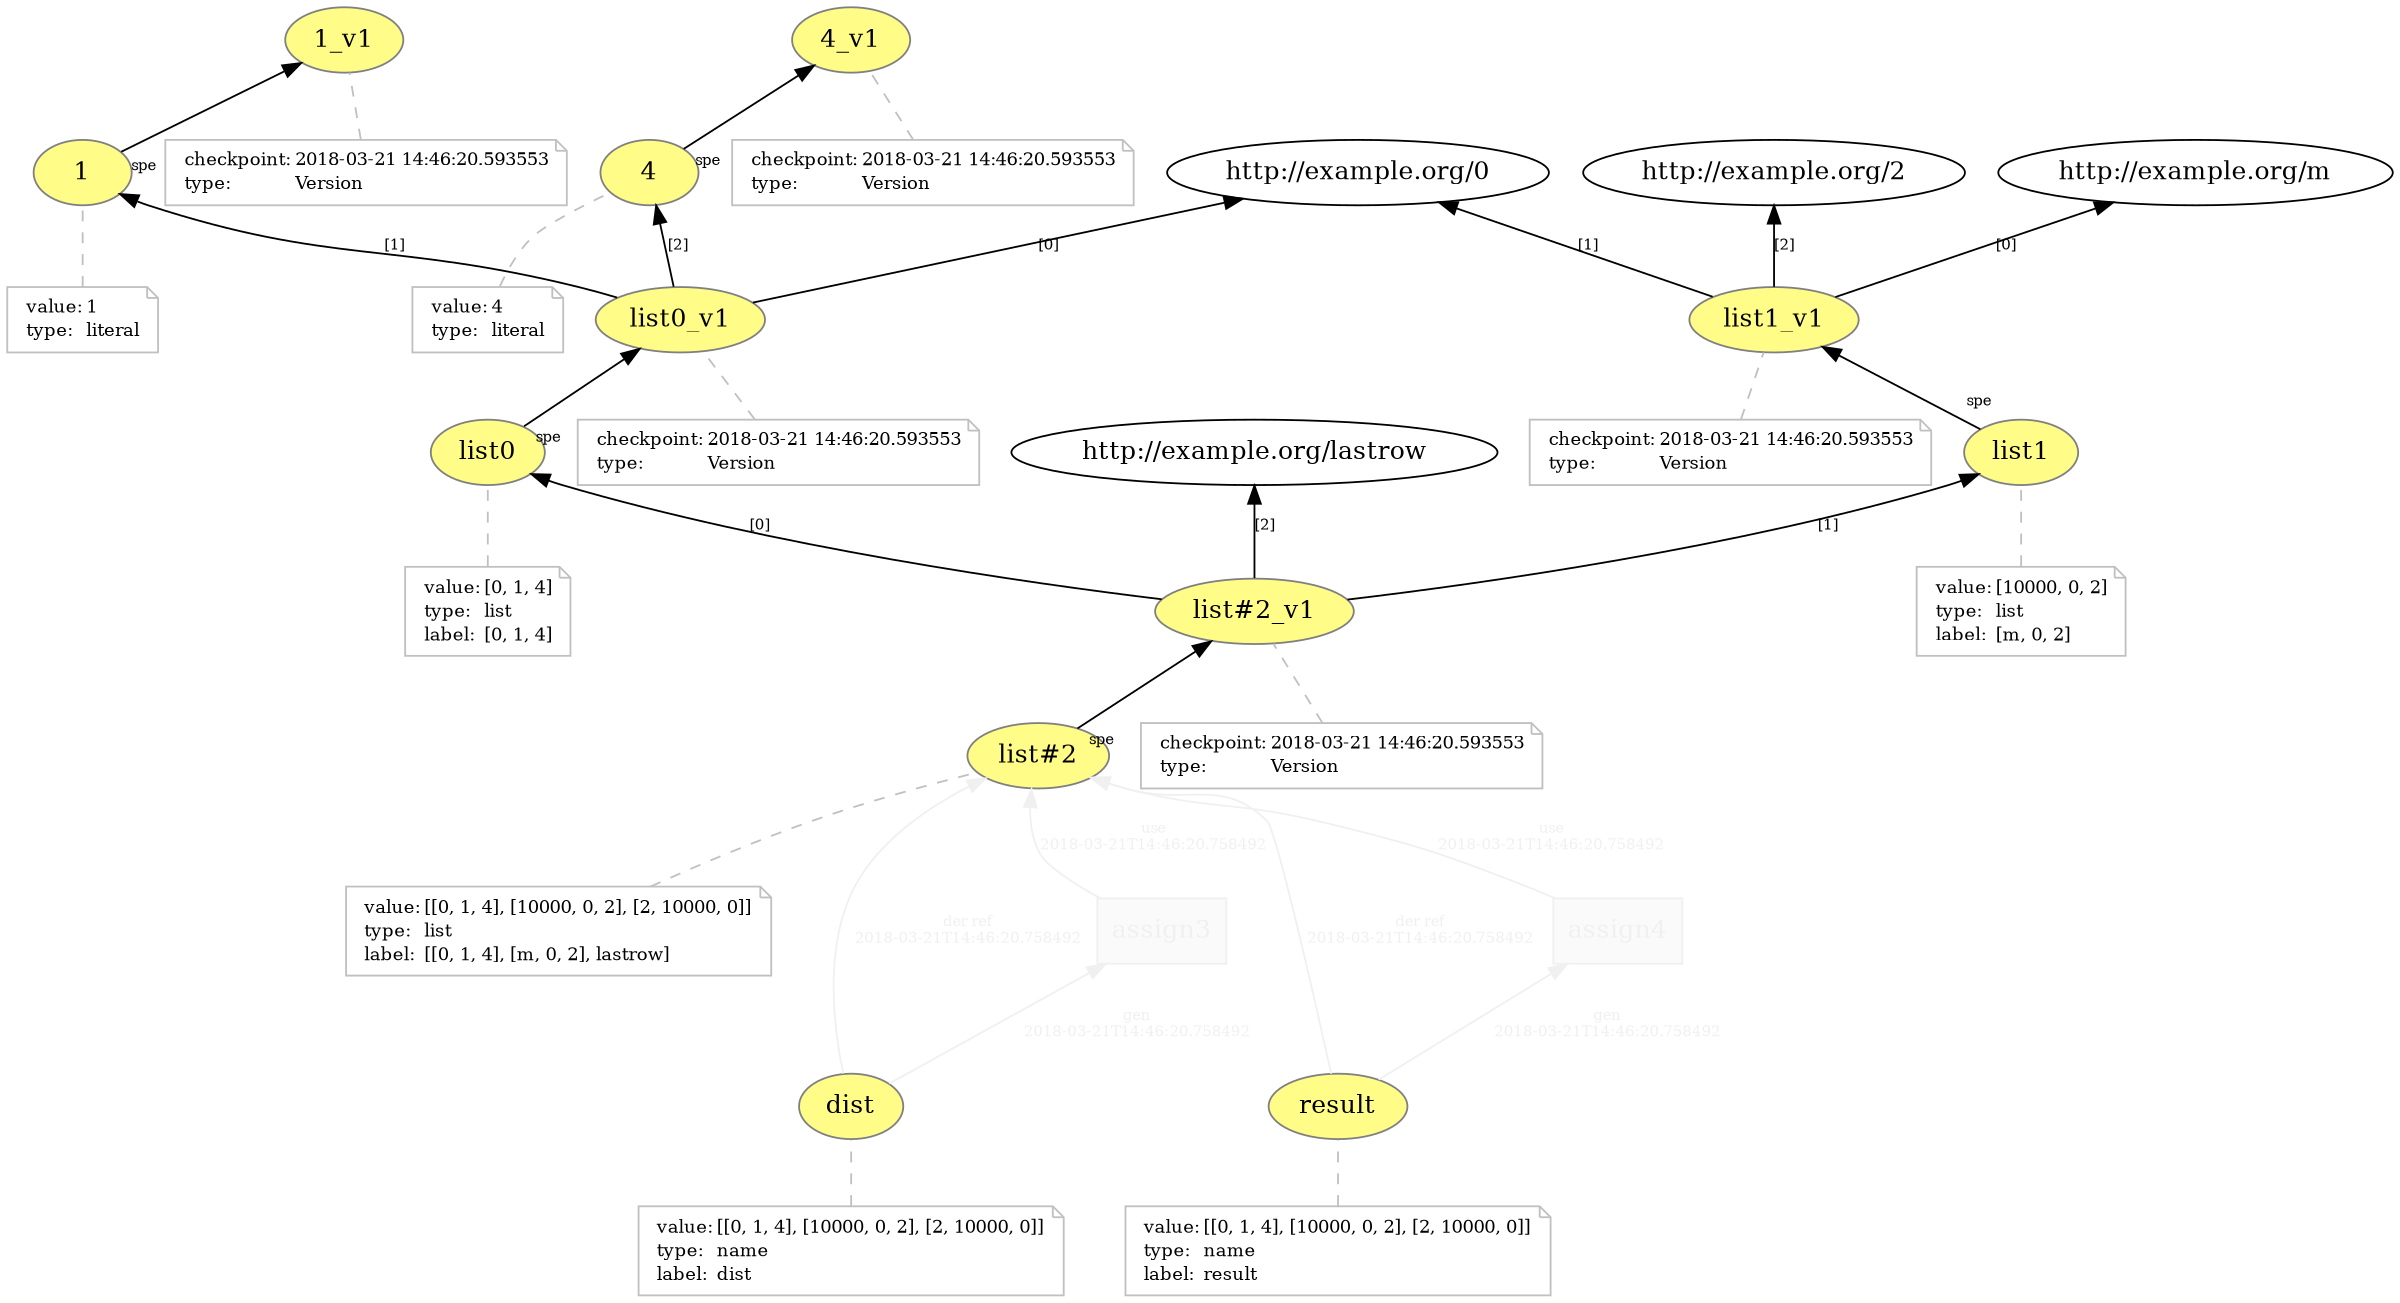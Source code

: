 digraph "PROV" { size="16,12"; rankdir="BT";
"http://example.org/1" [fillcolor="#FFFC87",color="#808080",style="filled",label="1",URL="http://example.org/1"]
"-attrs0" [color="gray",shape="note",fontsize="10",fontcolor="black",label=<<TABLE cellpadding="0" border="0">
	<TR>
	    <TD align="left">value:</TD>
	    <TD align="left">1</TD>
	</TR>
	<TR>
	    <TD align="left">type:</TD>
	    <TD align="left">literal</TD>
	</TR>
</TABLE>>]
"-attrs0" -> "http://example.org/1" [color="gray",style="dashed",arrowhead="none"]
"http://example.org/1_v1" [fillcolor="#FFFC87",color="#808080",style="filled",label="1_v1",URL="http://example.org/1_v1"]
"-attrs1" [color="gray",shape="note",fontsize="10",fontcolor="black",label=<<TABLE cellpadding="0" border="0">
	<TR>
	    <TD align="left">checkpoint:</TD>
	    <TD align="left">2018-03-21 14:46:20.593553</TD>
	</TR>
	<TR>
	    <TD align="left">type:</TD>
	    <TD align="left">Version</TD>
	</TR>
</TABLE>>]
"-attrs1" -> "http://example.org/1_v1" [color="gray",style="dashed",arrowhead="none"]
"http://example.org/1" -> "http://example.org/1_v1" [labelfontsize="8",labeldistance="1.5",labelangle="60.0",rotation="20",taillabel="spe"]
"http://example.org/4" [fillcolor="#FFFC87",color="#808080",style="filled",label="4",URL="http://example.org/4"]
"-attrs2" [color="gray",shape="note",fontsize="10",fontcolor="black",label=<<TABLE cellpadding="0" border="0">
	<TR>
	    <TD align="left">value:</TD>
	    <TD align="left">4</TD>
	</TR>
	<TR>
	    <TD align="left">type:</TD>
	    <TD align="left">literal</TD>
	</TR>
</TABLE>>]
"-attrs2" -> "http://example.org/4" [color="gray",style="dashed",arrowhead="none"]
"http://example.org/4_v1" [fillcolor="#FFFC87",color="#808080",style="filled",label="4_v1",URL="http://example.org/4_v1"]
"-attrs3" [color="gray",shape="note",fontsize="10",fontcolor="black",label=<<TABLE cellpadding="0" border="0">
	<TR>
	    <TD align="left">checkpoint:</TD>
	    <TD align="left">2018-03-21 14:46:20.593553</TD>
	</TR>
	<TR>
	    <TD align="left">type:</TD>
	    <TD align="left">Version</TD>
	</TR>
</TABLE>>]
"-attrs3" -> "http://example.org/4_v1" [color="gray",style="dashed",arrowhead="none"]
"http://example.org/4" -> "http://example.org/4_v1" [labelfontsize="8",labeldistance="1.5",labelangle="60.0",rotation="20",taillabel="spe"]
"http://example.org/list#2" [fillcolor="#FFFC87",color="#808080",style="filled",label="list#2",URL="http://example.org/list#2"]
"-attrs4" [color="gray",shape="note",fontsize="10",fontcolor="black",label=<<TABLE cellpadding="0" border="0">
	<TR>
	    <TD align="left">value:</TD>
	    <TD align="left">[[0, 1, 4], [10000, 0, 2], [2, 10000, 0]]</TD>
	</TR>
	<TR>
	    <TD align="left">type:</TD>
	    <TD align="left">list</TD>
	</TR>
	<TR>
	    <TD align="left">label:</TD>
	    <TD align="left">[[0, 1, 4], [m, 0, 2], lastrow]</TD>
	</TR>
</TABLE>>]
"-attrs4" -> "http://example.org/list#2" [color="gray",style="dashed",arrowhead="none"]
"http://example.org/list#2_v1" [fillcolor="#FFFC87",color="#808080",style="filled",label="list#2_v1",URL="http://example.org/list#2_v1"]
"-attrs5" [color="gray",shape="note",fontsize="10",fontcolor="black",label=<<TABLE cellpadding="0" border="0">
	<TR>
	    <TD align="left">checkpoint:</TD>
	    <TD align="left">2018-03-21 14:46:20.593553</TD>
	</TR>
	<TR>
	    <TD align="left">type:</TD>
	    <TD align="left">Version</TD>
	</TR>
</TABLE>>]
"-attrs5" -> "http://example.org/list#2_v1" [color="gray",style="dashed",arrowhead="none"]
"http://example.org/list#2" -> "http://example.org/list#2_v1" [labelfontsize="8",labeldistance="1.5",labelangle="60.0",rotation="20",taillabel="spe"]
"http://example.org/list0" [fillcolor="#FFFC87",color="#808080",style="filled",label="list0",URL="http://example.org/list0"]
"-attrs6" [color="gray",shape="note",fontsize="10",fontcolor="black",label=<<TABLE cellpadding="0" border="0">
	<TR>
	    <TD align="left">value:</TD>
	    <TD align="left">[0, 1, 4]</TD>
	</TR>
	<TR>
	    <TD align="left">type:</TD>
	    <TD align="left">list</TD>
	</TR>
	<TR>
	    <TD align="left">label:</TD>
	    <TD align="left">[0, 1, 4]</TD>
	</TR>
</TABLE>>]
"-attrs6" -> "http://example.org/list0" [color="gray",style="dashed",arrowhead="none"]
"http://example.org/list0_v1" [fillcolor="#FFFC87",color="#808080",style="filled",label="list0_v1",URL="http://example.org/list0_v1"]
"-attrs7" [color="gray",shape="note",fontsize="10",fontcolor="black",label=<<TABLE cellpadding="0" border="0">
	<TR>
	    <TD align="left">checkpoint:</TD>
	    <TD align="left">2018-03-21 14:46:20.593553</TD>
	</TR>
	<TR>
	    <TD align="left">type:</TD>
	    <TD align="left">Version</TD>
	</TR>
</TABLE>>]
"-attrs7" -> "http://example.org/list0_v1" [color="gray",style="dashed",arrowhead="none"]
"http://example.org/list0" -> "http://example.org/list0_v1" [labelfontsize="8",labeldistance="1.5",labelangle="60.0",rotation="20",taillabel="spe"]
"http://example.org/list#2_v1" -> "http://example.org/list0" [fontsize="8",distance="1.5",angle="60.0",rotation="20",label="[0]"]
"http://example.org/list0_v1" -> "http://example.org/0" [fontsize="8",distance="1.5",angle="60.0",rotation="20",label="[0]"]
"http://example.org/list0_v1" -> "http://example.org/1" [fontsize="8",distance="1.5",angle="60.0",rotation="20",label="[1]"]
"http://example.org/list0_v1" -> "http://example.org/4" [fontsize="8",distance="1.5",angle="60.0",rotation="20",label="[2]"]
"http://example.org/list1" [fillcolor="#FFFC87",color="#808080",style="filled",label="list1",URL="http://example.org/list1"]
"-attrs8" [color="gray",shape="note",fontsize="10",fontcolor="black",label=<<TABLE cellpadding="0" border="0">
	<TR>
	    <TD align="left">value:</TD>
	    <TD align="left">[10000, 0, 2]</TD>
	</TR>
	<TR>
	    <TD align="left">type:</TD>
	    <TD align="left">list</TD>
	</TR>
	<TR>
	    <TD align="left">label:</TD>
	    <TD align="left">[m, 0, 2]</TD>
	</TR>
</TABLE>>]
"-attrs8" -> "http://example.org/list1" [color="gray",style="dashed",arrowhead="none"]
"http://example.org/list1_v1" [fillcolor="#FFFC87",color="#808080",style="filled",label="list1_v1",URL="http://example.org/list1_v1"]
"-attrs9" [color="gray",shape="note",fontsize="10",fontcolor="black",label=<<TABLE cellpadding="0" border="0">
	<TR>
	    <TD align="left">checkpoint:</TD>
	    <TD align="left">2018-03-21 14:46:20.593553</TD>
	</TR>
	<TR>
	    <TD align="left">type:</TD>
	    <TD align="left">Version</TD>
	</TR>
</TABLE>>]
"-attrs9" -> "http://example.org/list1_v1" [color="gray",style="dashed",arrowhead="none"]
"http://example.org/list1" -> "http://example.org/list1_v1" [labelfontsize="8",labeldistance="1.5",labelangle="60.0",rotation="20",taillabel="spe"]
"http://example.org/list#2_v1" -> "http://example.org/list1" [fontsize="8",distance="1.5",angle="60.0",rotation="20",label="[1]"]
"http://example.org/list1_v1" -> "http://example.org/m" [fontsize="8",distance="1.5",angle="60.0",rotation="20",label="[0]"]
"http://example.org/list1_v1" -> "http://example.org/0" [fontsize="8",distance="1.5",angle="60.0",rotation="20",label="[1]"]
"http://example.org/list1_v1" -> "http://example.org/2" [fontsize="8",distance="1.5",angle="60.0",rotation="20",label="[2]"]
"http://example.org/list#2_v1" -> "http://example.org/lastrow" [fontsize="8",distance="1.5",angle="60.0",rotation="20",label="[2]"]
"http://example.org/dist" [fillcolor="#FFFC87",color="#808080",style="filled",label="dist",URL="http://example.org/dist"]
"-attrs10" [color="gray",shape="note",fontsize="10",fontcolor="black",label=<<TABLE cellpadding="0" border="0">
	<TR>
	    <TD align="left">value:</TD>
	    <TD align="left">[[0, 1, 4], [10000, 0, 2], [2, 10000, 0]]</TD>
	</TR>
	<TR>
	    <TD align="left">type:</TD>
	    <TD align="left">name</TD>
	</TR>
	<TR>
	    <TD align="left">label:</TD>
	    <TD align="left">dist</TD>
	</TR>
</TABLE>>]
"-attrs10" -> "http://example.org/dist" [color="gray",style="dashed",arrowhead="none"]
"http://example.org/assign3" [fillcolor="#FAFAFA",color="#F0F0F0",shape="polygon",sides="4",style="filled",fontcolor="#F0F0F0",label="assign3",URL="http://example.org/assign3"]
"http://example.org/dist" -> "http://example.org/list#2" [fontsize="8",distance="1.5",angle="60.0",rotation="20",label="der ref
2018-03-21T14:46:20.758492",fontcolor="#F0F0F0",color="#F0F0F0"]
"http://example.org/result" [fillcolor="#FFFC87",color="#808080",style="filled",label="result",URL="http://example.org/result"]
"-attrs11" [color="gray",shape="note",fontsize="10",fontcolor="black",label=<<TABLE cellpadding="0" border="0">
	<TR>
	    <TD align="left">value:</TD>
	    <TD align="left">[[0, 1, 4], [10000, 0, 2], [2, 10000, 0]]</TD>
	</TR>
	<TR>
	    <TD align="left">type:</TD>
	    <TD align="left">name</TD>
	</TR>
	<TR>
	    <TD align="left">label:</TD>
	    <TD align="left">result</TD>
	</TR>
</TABLE>>]
"-attrs11" -> "http://example.org/result" [color="gray",style="dashed",arrowhead="none"]
"http://example.org/assign4" [fillcolor="#FAFAFA",color="#F0F0F0",shape="polygon",sides="4",style="filled",fontcolor="#F0F0F0",label="assign4",URL="http://example.org/assign4"]
"http://example.org/result" -> "http://example.org/list#2" [fontsize="8",distance="1.5",angle="60.0",rotation="20",label="der ref
2018-03-21T14:46:20.758492",fontcolor="#F0F0F0",color="#F0F0F0"]
"http://example.org/assign4" -> "http://example.org/list#2" [fontsize="8",distance="1.5",angle="60.0",rotation="20",label="use
2018-03-21T14:46:20.758492",fontcolor="#F0F0F0",color="#F0F0F0"]
"http://example.org/assign3" -> "http://example.org/list#2" [fontsize="8",distance="1.5",angle="60.0",rotation="20",label="use
2018-03-21T14:46:20.758492",fontcolor="#F0F0F0",color="#F0F0F0"]
"http://example.org/dist" -> "http://example.org/assign3" [fontsize="8",distance="1.5",angle="60.0",rotation="20",label="gen
2018-03-21T14:46:20.758492",fontcolor="#F0F0F0",color="#F0F0F0"]
"http://example.org/result" -> "http://example.org/assign4" [fontsize="8",distance="1.5",angle="60.0",rotation="20",label="gen
2018-03-21T14:46:20.758492",fontcolor="#F0F0F0",color="#F0F0F0"]
}